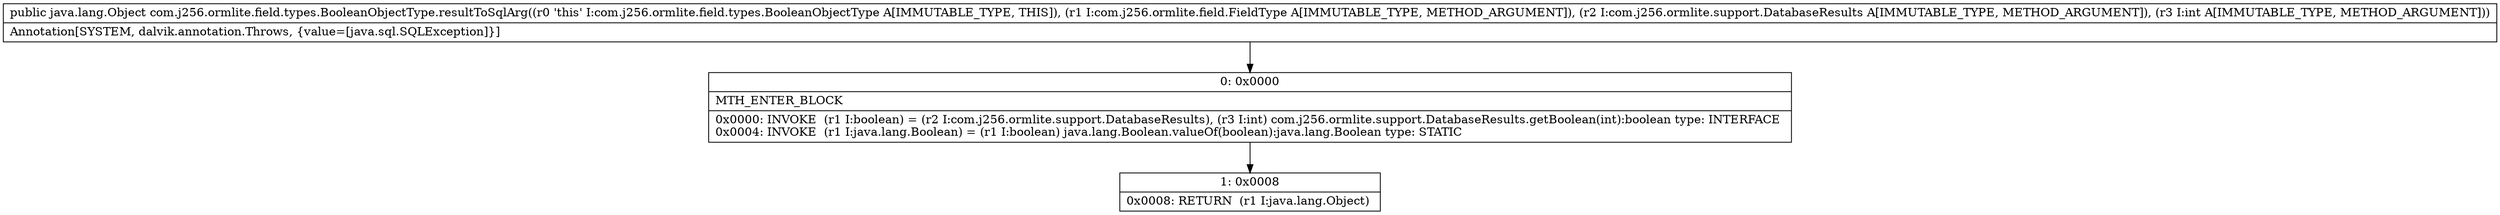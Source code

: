 digraph "CFG forcom.j256.ormlite.field.types.BooleanObjectType.resultToSqlArg(Lcom\/j256\/ormlite\/field\/FieldType;Lcom\/j256\/ormlite\/support\/DatabaseResults;I)Ljava\/lang\/Object;" {
Node_0 [shape=record,label="{0\:\ 0x0000|MTH_ENTER_BLOCK\l|0x0000: INVOKE  (r1 I:boolean) = (r2 I:com.j256.ormlite.support.DatabaseResults), (r3 I:int) com.j256.ormlite.support.DatabaseResults.getBoolean(int):boolean type: INTERFACE \l0x0004: INVOKE  (r1 I:java.lang.Boolean) = (r1 I:boolean) java.lang.Boolean.valueOf(boolean):java.lang.Boolean type: STATIC \l}"];
Node_1 [shape=record,label="{1\:\ 0x0008|0x0008: RETURN  (r1 I:java.lang.Object) \l}"];
MethodNode[shape=record,label="{public java.lang.Object com.j256.ormlite.field.types.BooleanObjectType.resultToSqlArg((r0 'this' I:com.j256.ormlite.field.types.BooleanObjectType A[IMMUTABLE_TYPE, THIS]), (r1 I:com.j256.ormlite.field.FieldType A[IMMUTABLE_TYPE, METHOD_ARGUMENT]), (r2 I:com.j256.ormlite.support.DatabaseResults A[IMMUTABLE_TYPE, METHOD_ARGUMENT]), (r3 I:int A[IMMUTABLE_TYPE, METHOD_ARGUMENT]))  | Annotation[SYSTEM, dalvik.annotation.Throws, \{value=[java.sql.SQLException]\}]\l}"];
MethodNode -> Node_0;
Node_0 -> Node_1;
}

